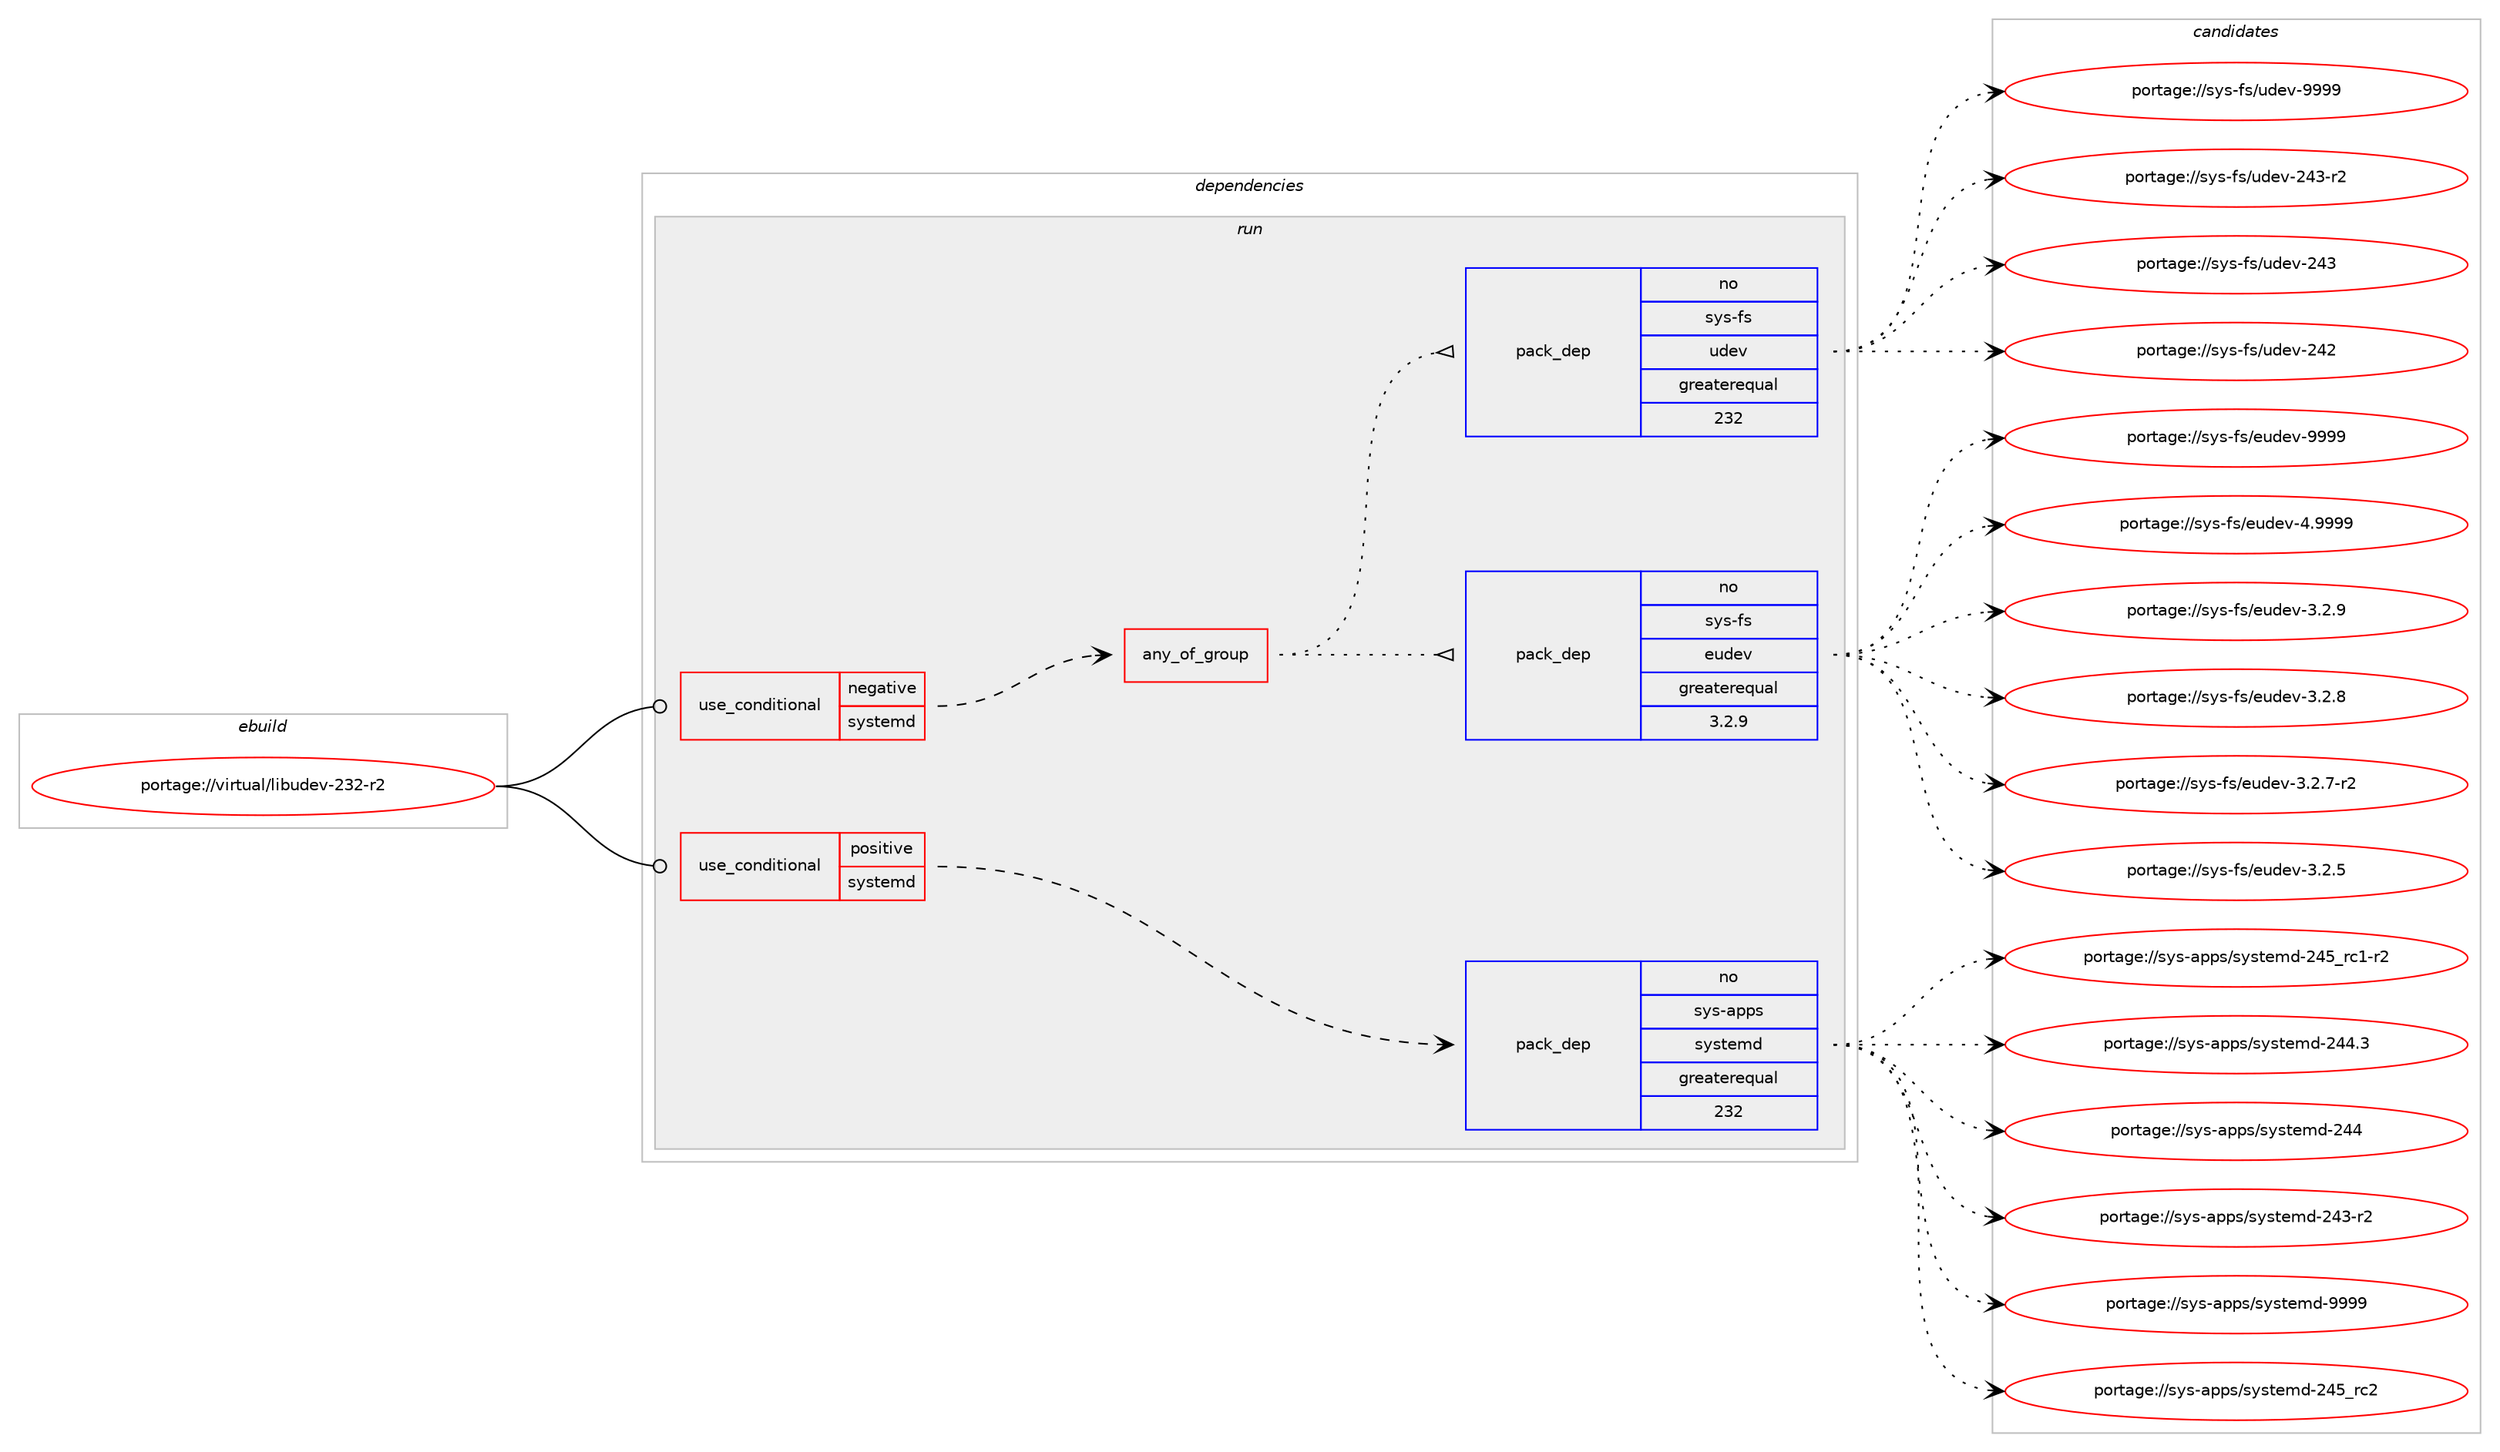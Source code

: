 digraph prolog {

# *************
# Graph options
# *************

newrank=true;
concentrate=true;
compound=true;
graph [rankdir=LR,fontname=Helvetica,fontsize=10,ranksep=1.5];#, ranksep=2.5, nodesep=0.2];
edge  [arrowhead=vee];
node  [fontname=Helvetica,fontsize=10];

# **********
# The ebuild
# **********

subgraph cluster_leftcol {
color=gray;
rank=same;
label=<<i>ebuild</i>>;
id [label="portage://virtual/libudev-232-r2", color=red, width=4, href="../virtual/libudev-232-r2.svg"];
}

# ****************
# The dependencies
# ****************

subgraph cluster_midcol {
color=gray;
label=<<i>dependencies</i>>;
subgraph cluster_compile {
fillcolor="#eeeeee";
style=filled;
label=<<i>compile</i>>;
}
subgraph cluster_compileandrun {
fillcolor="#eeeeee";
style=filled;
label=<<i>compile and run</i>>;
}
subgraph cluster_run {
fillcolor="#eeeeee";
style=filled;
label=<<i>run</i>>;
subgraph cond3046 {
dependency20842 [label=<<TABLE BORDER="0" CELLBORDER="1" CELLSPACING="0" CELLPADDING="4"><TR><TD ROWSPAN="3" CELLPADDING="10">use_conditional</TD></TR><TR><TD>negative</TD></TR><TR><TD>systemd</TD></TR></TABLE>>, shape=none, color=red];
subgraph any505 {
dependency20843 [label=<<TABLE BORDER="0" CELLBORDER="1" CELLSPACING="0" CELLPADDING="4"><TR><TD CELLPADDING="10">any_of_group</TD></TR></TABLE>>, shape=none, color=red];subgraph pack17289 {
dependency20844 [label=<<TABLE BORDER="0" CELLBORDER="1" CELLSPACING="0" CELLPADDING="4" WIDTH="220"><TR><TD ROWSPAN="6" CELLPADDING="30">pack_dep</TD></TR><TR><TD WIDTH="110">no</TD></TR><TR><TD>sys-fs</TD></TR><TR><TD>eudev</TD></TR><TR><TD>greaterequal</TD></TR><TR><TD>3.2.9</TD></TR></TABLE>>, shape=none, color=blue];
}
dependency20843:e -> dependency20844:w [weight=20,style="dotted",arrowhead="oinv"];
subgraph pack17290 {
dependency20845 [label=<<TABLE BORDER="0" CELLBORDER="1" CELLSPACING="0" CELLPADDING="4" WIDTH="220"><TR><TD ROWSPAN="6" CELLPADDING="30">pack_dep</TD></TR><TR><TD WIDTH="110">no</TD></TR><TR><TD>sys-fs</TD></TR><TR><TD>udev</TD></TR><TR><TD>greaterequal</TD></TR><TR><TD>232</TD></TR></TABLE>>, shape=none, color=blue];
}
dependency20843:e -> dependency20845:w [weight=20,style="dotted",arrowhead="oinv"];
}
dependency20842:e -> dependency20843:w [weight=20,style="dashed",arrowhead="vee"];
}
id:e -> dependency20842:w [weight=20,style="solid",arrowhead="odot"];
subgraph cond3047 {
dependency20846 [label=<<TABLE BORDER="0" CELLBORDER="1" CELLSPACING="0" CELLPADDING="4"><TR><TD ROWSPAN="3" CELLPADDING="10">use_conditional</TD></TR><TR><TD>positive</TD></TR><TR><TD>systemd</TD></TR></TABLE>>, shape=none, color=red];
subgraph pack17291 {
dependency20847 [label=<<TABLE BORDER="0" CELLBORDER="1" CELLSPACING="0" CELLPADDING="4" WIDTH="220"><TR><TD ROWSPAN="6" CELLPADDING="30">pack_dep</TD></TR><TR><TD WIDTH="110">no</TD></TR><TR><TD>sys-apps</TD></TR><TR><TD>systemd</TD></TR><TR><TD>greaterequal</TD></TR><TR><TD>232</TD></TR></TABLE>>, shape=none, color=blue];
}
dependency20846:e -> dependency20847:w [weight=20,style="dashed",arrowhead="vee"];
}
id:e -> dependency20846:w [weight=20,style="solid",arrowhead="odot"];
}
}

# **************
# The candidates
# **************

subgraph cluster_choices {
rank=same;
color=gray;
label=<<i>candidates</i>>;

subgraph choice17289 {
color=black;
nodesep=1;
choice11512111545102115471011171001011184557575757 [label="portage://sys-fs/eudev-9999", color=red, width=4,href="../sys-fs/eudev-9999.svg"];
choice115121115451021154710111710010111845524657575757 [label="portage://sys-fs/eudev-4.9999", color=red, width=4,href="../sys-fs/eudev-4.9999.svg"];
choice1151211154510211547101117100101118455146504657 [label="portage://sys-fs/eudev-3.2.9", color=red, width=4,href="../sys-fs/eudev-3.2.9.svg"];
choice1151211154510211547101117100101118455146504656 [label="portage://sys-fs/eudev-3.2.8", color=red, width=4,href="../sys-fs/eudev-3.2.8.svg"];
choice11512111545102115471011171001011184551465046554511450 [label="portage://sys-fs/eudev-3.2.7-r2", color=red, width=4,href="../sys-fs/eudev-3.2.7-r2.svg"];
choice1151211154510211547101117100101118455146504653 [label="portage://sys-fs/eudev-3.2.5", color=red, width=4,href="../sys-fs/eudev-3.2.5.svg"];
dependency20844:e -> choice11512111545102115471011171001011184557575757:w [style=dotted,weight="100"];
dependency20844:e -> choice115121115451021154710111710010111845524657575757:w [style=dotted,weight="100"];
dependency20844:e -> choice1151211154510211547101117100101118455146504657:w [style=dotted,weight="100"];
dependency20844:e -> choice1151211154510211547101117100101118455146504656:w [style=dotted,weight="100"];
dependency20844:e -> choice11512111545102115471011171001011184551465046554511450:w [style=dotted,weight="100"];
dependency20844:e -> choice1151211154510211547101117100101118455146504653:w [style=dotted,weight="100"];
}
subgraph choice17290 {
color=black;
nodesep=1;
choice11512111545102115471171001011184557575757 [label="portage://sys-fs/udev-9999", color=red, width=4,href="../sys-fs/udev-9999.svg"];
choice1151211154510211547117100101118455052514511450 [label="portage://sys-fs/udev-243-r2", color=red, width=4,href="../sys-fs/udev-243-r2.svg"];
choice115121115451021154711710010111845505251 [label="portage://sys-fs/udev-243", color=red, width=4,href="../sys-fs/udev-243.svg"];
choice115121115451021154711710010111845505250 [label="portage://sys-fs/udev-242", color=red, width=4,href="../sys-fs/udev-242.svg"];
dependency20845:e -> choice11512111545102115471171001011184557575757:w [style=dotted,weight="100"];
dependency20845:e -> choice1151211154510211547117100101118455052514511450:w [style=dotted,weight="100"];
dependency20845:e -> choice115121115451021154711710010111845505251:w [style=dotted,weight="100"];
dependency20845:e -> choice115121115451021154711710010111845505250:w [style=dotted,weight="100"];
}
subgraph choice17291 {
color=black;
nodesep=1;
choice1151211154597112112115471151211151161011091004557575757 [label="portage://sys-apps/systemd-9999", color=red, width=4,href="../sys-apps/systemd-9999.svg"];
choice11512111545971121121154711512111511610110910045505253951149950 [label="portage://sys-apps/systemd-245_rc2", color=red, width=4,href="../sys-apps/systemd-245_rc2.svg"];
choice115121115459711211211547115121115116101109100455052539511499494511450 [label="portage://sys-apps/systemd-245_rc1-r2", color=red, width=4,href="../sys-apps/systemd-245_rc1-r2.svg"];
choice115121115459711211211547115121115116101109100455052524651 [label="portage://sys-apps/systemd-244.3", color=red, width=4,href="../sys-apps/systemd-244.3.svg"];
choice11512111545971121121154711512111511610110910045505252 [label="portage://sys-apps/systemd-244", color=red, width=4,href="../sys-apps/systemd-244.svg"];
choice115121115459711211211547115121115116101109100455052514511450 [label="portage://sys-apps/systemd-243-r2", color=red, width=4,href="../sys-apps/systemd-243-r2.svg"];
dependency20847:e -> choice1151211154597112112115471151211151161011091004557575757:w [style=dotted,weight="100"];
dependency20847:e -> choice11512111545971121121154711512111511610110910045505253951149950:w [style=dotted,weight="100"];
dependency20847:e -> choice115121115459711211211547115121115116101109100455052539511499494511450:w [style=dotted,weight="100"];
dependency20847:e -> choice115121115459711211211547115121115116101109100455052524651:w [style=dotted,weight="100"];
dependency20847:e -> choice11512111545971121121154711512111511610110910045505252:w [style=dotted,weight="100"];
dependency20847:e -> choice115121115459711211211547115121115116101109100455052514511450:w [style=dotted,weight="100"];
}
}

}
